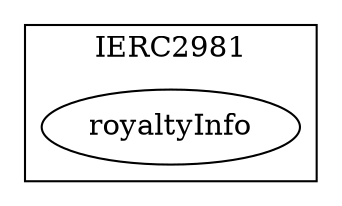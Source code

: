 strict digraph {
subgraph cluster_12592_IERC2981 {
label = "IERC2981"
"12592_royaltyInfo" [label="royaltyInfo"]
}subgraph cluster_solidity {
label = "[Solidity]"
}
}